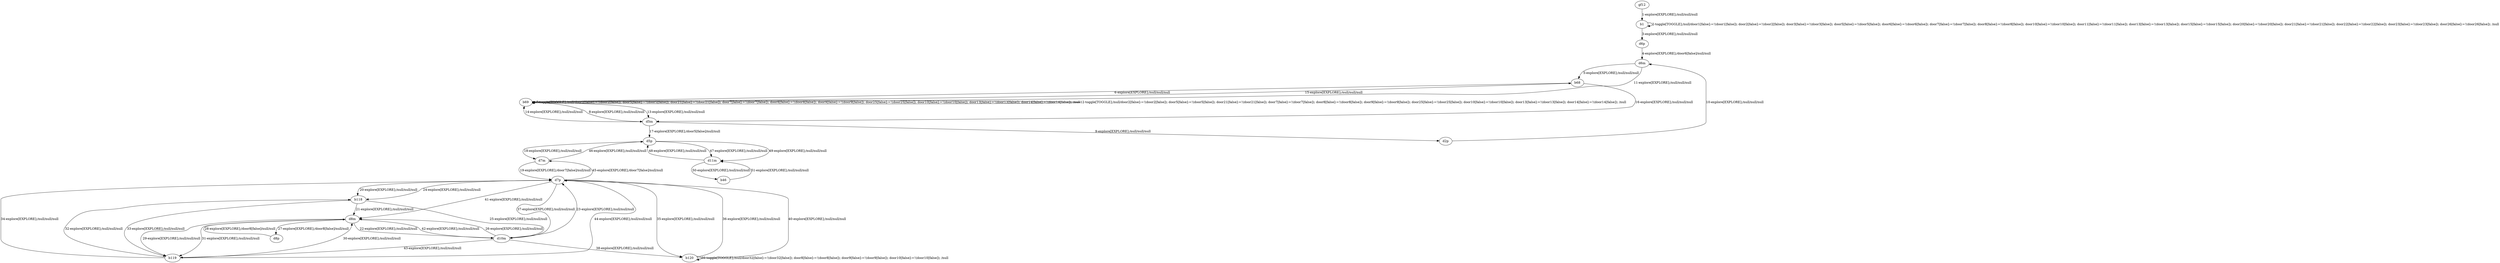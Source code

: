 # Total number of goals covered by this test: 1
# d7p --> d7m

digraph g {
"gf12" -> "b1" [label = "1-explore[EXPLORE];/null/null/null"];
"b1" -> "b1" [label = "2-toggle[TOGGLE];/null/door1[false]:=!(door1[false]); door2[false]:=!(door2[false]); door3[false]:=!(door3[false]); door5[false]:=!(door5[false]); door6[false]:=!(door6[false]); door7[false]:=!(door7[false]); door8[false]:=!(door8[false]); door10[false]:=!(door10[false]); door11[false]:=!(door11[false]); door13[false]:=!(door13[false]); door15[false]:=!(door15[false]); door20[false]:=!(door20[false]); door21[false]:=!(door21[false]); door22[false]:=!(door22[false]); door23[false]:=!(door23[false]); door26[false]:=!(door26[false]); /null"];
"b1" -> "d6p" [label = "3-explore[EXPLORE];/null/null/null"];
"d6p" -> "d6m" [label = "4-explore[EXPLORE];/door6[false]/null/null"];
"d6m" -> "b68" [label = "5-explore[EXPLORE];/null/null/null"];
"b68" -> "b69" [label = "6-explore[EXPLORE];/null/null/null"];
"b69" -> "b69" [label = "7-toggle[TOGGLE];/null/door2[false]:=!(door2[false]); door5[false]:=!(door5[false]); door21[false]:=!(door21[false]); door7[false]:=!(door7[false]); door8[false]:=!(door8[false]); door9[false]:=!(door9[false]); door25[false]:=!(door25[false]); door10[false]:=!(door10[false]); door13[false]:=!(door13[false]); door14[false]:=!(door14[false]); /null"];
"b69" -> "d5m" [label = "8-explore[EXPLORE];/null/null/null"];
"d5m" -> "d2p" [label = "9-explore[EXPLORE];/null/null/null"];
"d2p" -> "d6m" [label = "10-explore[EXPLORE];/null/null/null"];
"d6m" -> "b69" [label = "11-explore[EXPLORE];/null/null/null"];
"b69" -> "b69" [label = "12-toggle[TOGGLE];/null/door2[false]:=!(door2[false]); door5[false]:=!(door5[false]); door21[false]:=!(door21[false]); door7[false]:=!(door7[false]); door8[false]:=!(door8[false]); door9[false]:=!(door9[false]); door25[false]:=!(door25[false]); door10[false]:=!(door10[false]); door13[false]:=!(door13[false]); door14[false]:=!(door14[false]); /null"];
"b69" -> "d5m" [label = "13-explore[EXPLORE];/null/null/null"];
"d5m" -> "b69" [label = "14-explore[EXPLORE];/null/null/null"];
"b69" -> "b68" [label = "15-explore[EXPLORE];/null/null/null"];
"b68" -> "d5m" [label = "16-explore[EXPLORE];/null/null/null"];
"d5m" -> "d5p" [label = "17-explore[EXPLORE];/door5[false]/null/null"];
"d5p" -> "d7m" [label = "18-explore[EXPLORE];/null/null/null"];
"d7m" -> "d7p" [label = "19-explore[EXPLORE];/door7[false]/null/null"];
"d7p" -> "b118" [label = "20-explore[EXPLORE];/null/null/null"];
"b118" -> "d8m" [label = "21-explore[EXPLORE];/null/null/null"];
"d8m" -> "d10m" [label = "22-explore[EXPLORE];/null/null/null"];
"d10m" -> "d7p" [label = "23-explore[EXPLORE];/null/null/null"];
"d7p" -> "b118" [label = "24-explore[EXPLORE];/null/null/null"];
"b118" -> "d10m" [label = "25-explore[EXPLORE];/null/null/null"];
"d10m" -> "d8m" [label = "26-explore[EXPLORE];/null/null/null"];
"d8m" -> "d8p" [label = "27-explore[EXPLORE];/door8[false]/null/null"];
"d8p" -> "d8m" [label = "28-explore[EXPLORE];/door8[false]/null/null"];
"d8m" -> "b119" [label = "29-explore[EXPLORE];/null/null/null"];
"b119" -> "d8m" [label = "30-explore[EXPLORE];/null/null/null"];
"d8m" -> "b119" [label = "31-explore[EXPLORE];/null/null/null"];
"b119" -> "b118" [label = "32-explore[EXPLORE];/null/null/null"];
"b118" -> "b119" [label = "33-explore[EXPLORE];/null/null/null"];
"b119" -> "d7p" [label = "34-explore[EXPLORE];/null/null/null"];
"d7p" -> "b120" [label = "35-explore[EXPLORE];/null/null/null"];
"b120" -> "d7p" [label = "36-explore[EXPLORE];/null/null/null"];
"d7p" -> "d10m" [label = "37-explore[EXPLORE];/null/null/null"];
"d10m" -> "b120" [label = "38-explore[EXPLORE];/null/null/null"];
"b120" -> "b120" [label = "39-toggle[TOGGLE];/null/door32[false]:=!(door32[false]); door8[false]:=!(door8[false]); door9[false]:=!(door9[false]); door10[false]:=!(door10[false]); /null"];
"b120" -> "d7p" [label = "40-explore[EXPLORE];/null/null/null"];
"d7p" -> "d8m" [label = "41-explore[EXPLORE];/null/null/null"];
"d8m" -> "d10m" [label = "42-explore[EXPLORE];/null/null/null"];
"d10m" -> "b119" [label = "43-explore[EXPLORE];/null/null/null"];
"b119" -> "d7p" [label = "44-explore[EXPLORE];/null/null/null"];
"d7p" -> "d7m" [label = "45-explore[EXPLORE];/door7[false]/null/null"];
"d7m" -> "d5p" [label = "46-explore[EXPLORE];/null/null/null"];
"d5p" -> "d11m" [label = "47-explore[EXPLORE];/null/null/null"];
"d11m" -> "d5p" [label = "48-explore[EXPLORE];/null/null/null"];
"d5p" -> "d11m" [label = "49-explore[EXPLORE];/null/null/null"];
"d11m" -> "b46" [label = "50-explore[EXPLORE];/null/null/null"];
"b46" -> "d11m" [label = "51-explore[EXPLORE];/null/null/null"];
}
